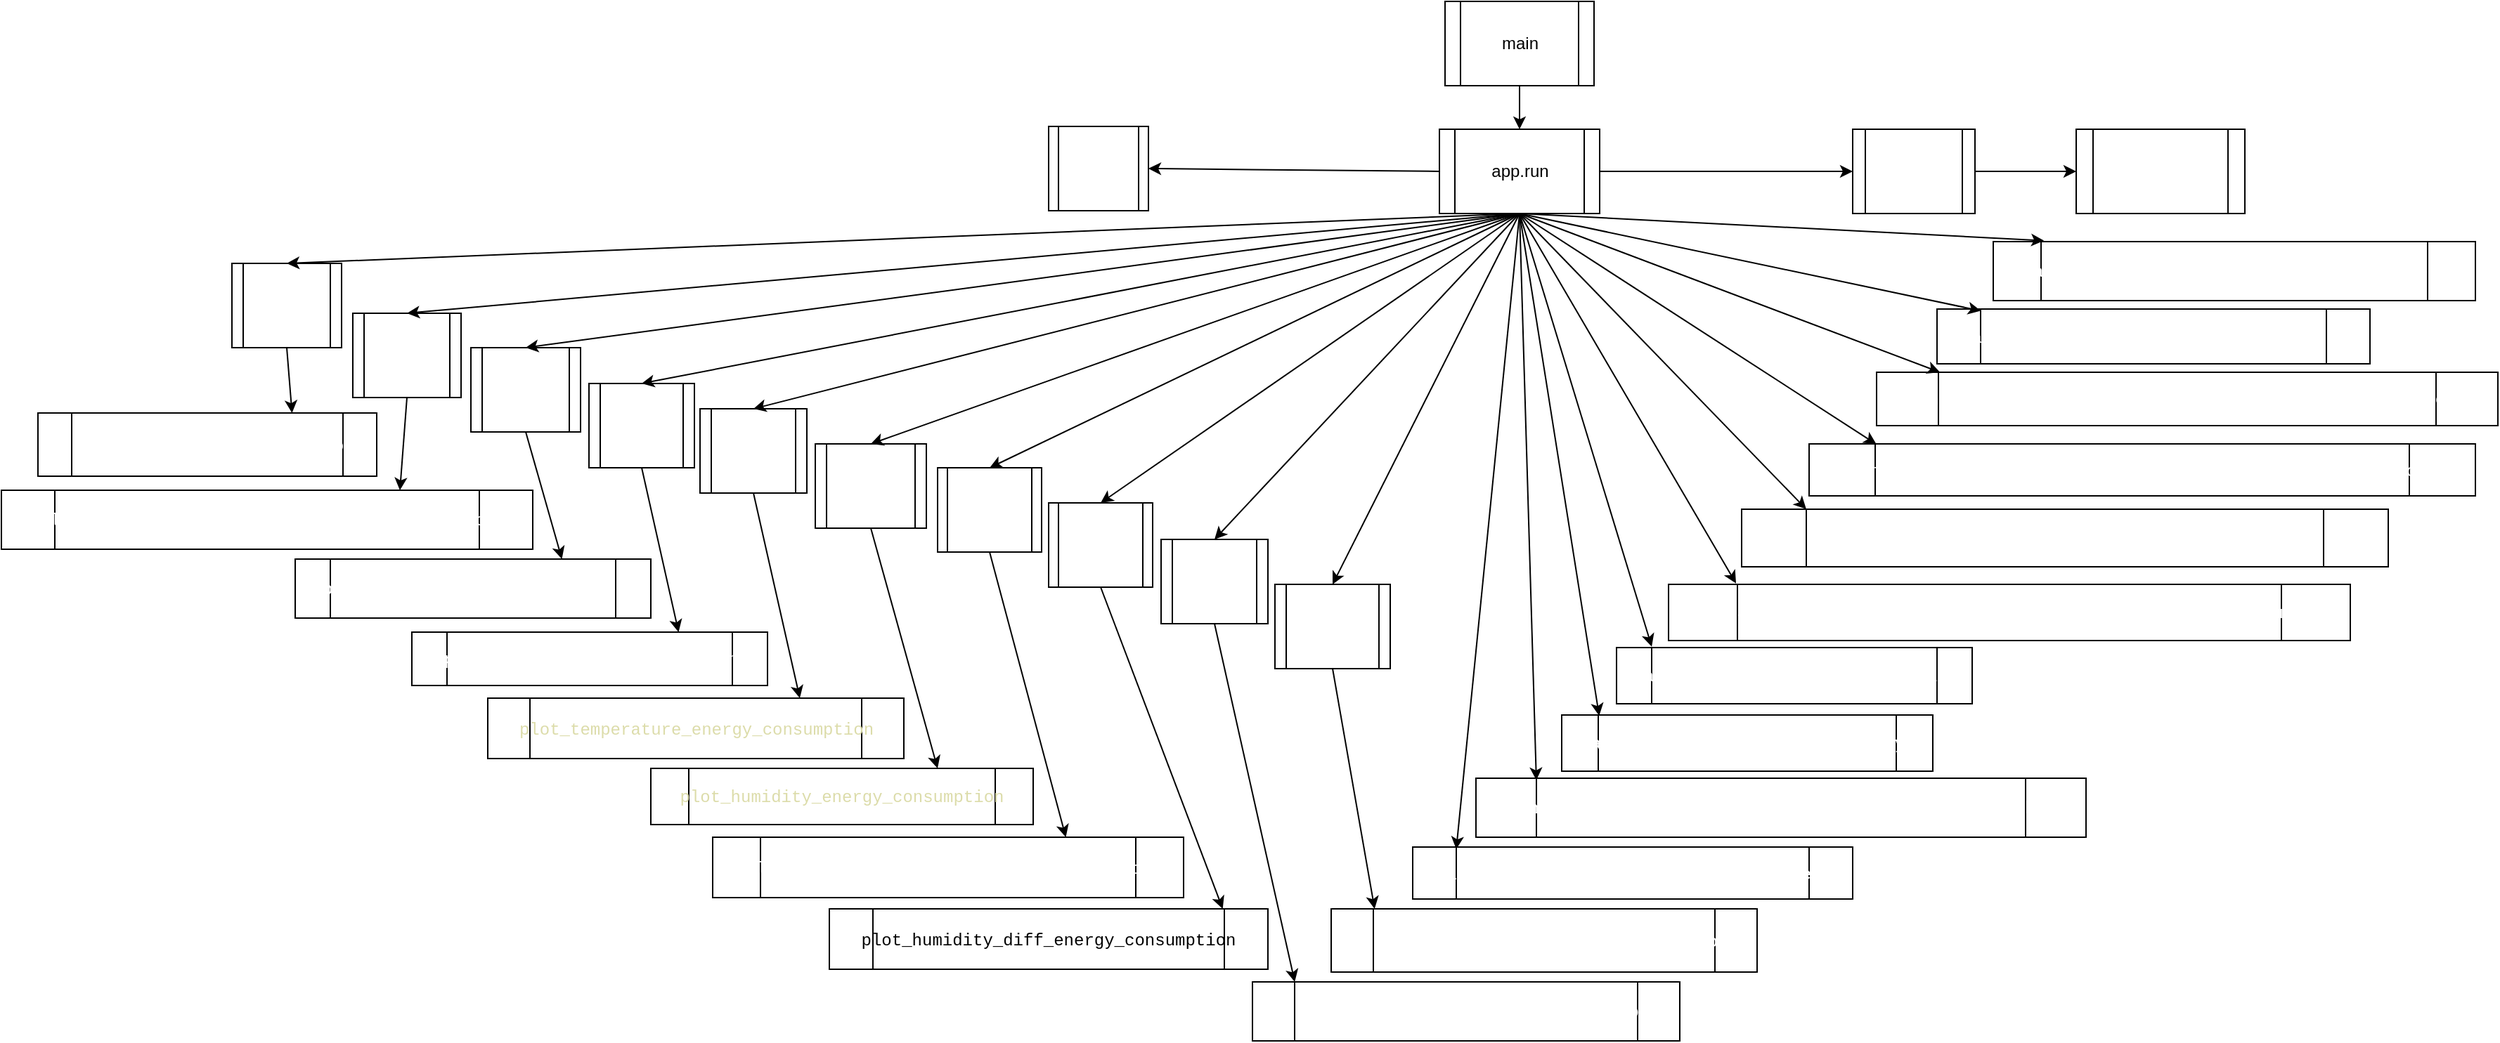 <mxfile version="27.1.6">
  <diagram name="Страница — 1" id="nmdKu3GwTko34Qv3q5eC">
    <mxGraphModel dx="1358" dy="725" grid="0" gridSize="10" guides="1" tooltips="1" connect="1" arrows="1" fold="1" page="1" pageScale="1" pageWidth="827" pageHeight="1169" math="0" shadow="0">
      <root>
        <mxCell id="0" />
        <mxCell id="1" parent="0" />
        <mxCell id="BgyoTB2KhY9Enmg1zpAA-1" value="main" style="shape=process;whiteSpace=wrap;html=1;backgroundOutline=1;" vertex="1" parent="1">
          <mxGeometry x="1144" y="72" width="106" height="60" as="geometry" />
        </mxCell>
        <mxCell id="BgyoTB2KhY9Enmg1zpAA-2" value="app.run" style="shape=process;whiteSpace=wrap;html=1;backgroundOutline=1;" vertex="1" parent="1">
          <mxGeometry x="1140" y="163" width="114" height="60" as="geometry" />
        </mxCell>
        <mxCell id="BgyoTB2KhY9Enmg1zpAA-3" value="" style="endArrow=classic;html=1;rounded=0;exitX=0.5;exitY=1;exitDx=0;exitDy=0;entryX=0.5;entryY=0;entryDx=0;entryDy=0;" edge="1" parent="1" source="BgyoTB2KhY9Enmg1zpAA-1" target="BgyoTB2KhY9Enmg1zpAA-2">
          <mxGeometry width="50" height="50" relative="1" as="geometry">
            <mxPoint x="466" y="320" as="sourcePoint" />
            <mxPoint x="516" y="270" as="targetPoint" />
          </mxGeometry>
        </mxCell>
        <mxCell id="BgyoTB2KhY9Enmg1zpAA-4" value="&lt;div style=&quot;font-family: Consolas, &amp;quot;Courier New&amp;quot;, monospace; line-height: 22px; white-space: pre;&quot;&gt;&lt;font style=&quot;color: light-dark(rgb(255, 255, 255), rgb(255, 255, 255));&quot;&gt;load_file&lt;/font&gt;&lt;/div&gt;" style="shape=process;whiteSpace=wrap;html=1;backgroundOutline=1;" vertex="1" parent="1">
          <mxGeometry x="1434" y="163" width="87" height="60" as="geometry" />
        </mxCell>
        <mxCell id="BgyoTB2KhY9Enmg1zpAA-6" value="&lt;div style=&quot;font-family: Consolas, &amp;quot;Courier New&amp;quot;, monospace; line-height: 22px; white-space: pre;&quot;&gt;&lt;font style=&quot;color: light-dark(rgb(255, 255, 255), rgb(255, 255, 255));&quot;&gt;graph_1&lt;/font&gt;&lt;/div&gt;" style="shape=process;whiteSpace=wrap;html=1;backgroundOutline=1;" vertex="1" parent="1">
          <mxGeometry x="281" y="258.5" width="78" height="60" as="geometry" />
        </mxCell>
        <mxCell id="BgyoTB2KhY9Enmg1zpAA-7" value="&lt;div style=&quot;font-family: Consolas, &amp;quot;Courier New&amp;quot;, monospace; line-height: 22px; white-space: pre;&quot;&gt;&lt;font style=&quot;color: light-dark(rgb(255, 255, 255), rgb(255, 255, 255));&quot;&gt;graph_2&lt;/font&gt;&lt;/div&gt;" style="shape=process;whiteSpace=wrap;html=1;backgroundOutline=1;" vertex="1" parent="1">
          <mxGeometry x="367" y="294" width="77" height="60" as="geometry" />
        </mxCell>
        <mxCell id="BgyoTB2KhY9Enmg1zpAA-8" value="&lt;div style=&quot;font-family: Consolas, &amp;quot;Courier New&amp;quot;, monospace; line-height: 22px; white-space: pre;&quot;&gt;&lt;font style=&quot;color: light-dark(rgb(255, 255, 255), rgb(255, 255, 255));&quot;&gt;graph_3&lt;/font&gt;&lt;/div&gt;" style="shape=process;whiteSpace=wrap;html=1;backgroundOutline=1;" vertex="1" parent="1">
          <mxGeometry x="451" y="318.5" width="78" height="60" as="geometry" />
        </mxCell>
        <mxCell id="BgyoTB2KhY9Enmg1zpAA-9" value="&lt;div style=&quot;font-family: Consolas, &amp;quot;Courier New&amp;quot;, monospace; line-height: 22px; white-space: pre;&quot;&gt;&lt;font style=&quot;color: light-dark(rgb(255, 255, 255), rgb(255, 255, 255));&quot;&gt;graph_4&lt;/font&gt;&lt;/div&gt;" style="shape=process;whiteSpace=wrap;html=1;backgroundOutline=1;" vertex="1" parent="1">
          <mxGeometry x="535" y="344" width="75" height="60" as="geometry" />
        </mxCell>
        <mxCell id="BgyoTB2KhY9Enmg1zpAA-10" value="&lt;div style=&quot;font-family: Consolas, &amp;quot;Courier New&amp;quot;, monospace; line-height: 22px; white-space: pre;&quot;&gt;&lt;font style=&quot;color: light-dark(rgb(255, 255, 255), rgb(255, 255, 255));&quot;&gt;graph_5&lt;/font&gt;&lt;/div&gt;" style="shape=process;whiteSpace=wrap;html=1;backgroundOutline=1;" vertex="1" parent="1">
          <mxGeometry x="614" y="362" width="76" height="60" as="geometry" />
        </mxCell>
        <mxCell id="BgyoTB2KhY9Enmg1zpAA-11" value="&lt;div style=&quot;font-family: Consolas, &amp;quot;Courier New&amp;quot;, monospace; line-height: 22px; white-space: pre;&quot;&gt;&lt;font style=&quot;color: light-dark(rgb(255, 255, 255), rgb(255, 255, 255));&quot;&gt;graph_6&lt;/font&gt;&lt;/div&gt;" style="shape=process;whiteSpace=wrap;html=1;backgroundOutline=1;" vertex="1" parent="1">
          <mxGeometry x="696" y="387" width="79" height="60" as="geometry" />
        </mxCell>
        <mxCell id="BgyoTB2KhY9Enmg1zpAA-12" value="&lt;div style=&quot;font-family: Consolas, &amp;quot;Courier New&amp;quot;, monospace; line-height: 22px; white-space: pre;&quot;&gt;&lt;font style=&quot;color: light-dark(rgb(255, 255, 255), rgb(255, 255, 255));&quot;&gt;graph_7&lt;/font&gt;&lt;/div&gt;" style="shape=process;whiteSpace=wrap;html=1;backgroundOutline=1;" vertex="1" parent="1">
          <mxGeometry x="783" y="404" width="74" height="60" as="geometry" />
        </mxCell>
        <mxCell id="BgyoTB2KhY9Enmg1zpAA-13" value="&lt;div style=&quot;font-family: Consolas, &amp;quot;Courier New&amp;quot;, monospace; line-height: 22px; white-space: pre;&quot;&gt;&lt;font style=&quot;color: light-dark(rgb(255, 255, 255), rgb(255, 255, 255));&quot;&gt;graph_8&lt;/font&gt;&lt;/div&gt;" style="shape=process;whiteSpace=wrap;html=1;backgroundOutline=1;" vertex="1" parent="1">
          <mxGeometry x="862" y="429" width="74" height="60" as="geometry" />
        </mxCell>
        <mxCell id="BgyoTB2KhY9Enmg1zpAA-14" value="&lt;div style=&quot;font-family: Consolas, &amp;quot;Courier New&amp;quot;, monospace; line-height: 22px; white-space: pre;&quot;&gt;&lt;font style=&quot;color: light-dark(rgb(255, 255, 255), rgb(255, 255, 255));&quot;&gt;graph_9&lt;/font&gt;&lt;/div&gt;" style="shape=process;whiteSpace=wrap;html=1;backgroundOutline=1;" vertex="1" parent="1">
          <mxGeometry x="942" y="455" width="76" height="60" as="geometry" />
        </mxCell>
        <mxCell id="BgyoTB2KhY9Enmg1zpAA-16" value="&lt;div style=&quot;font-family: Consolas, &amp;quot;Courier New&amp;quot;, monospace; line-height: 22px; white-space: pre;&quot;&gt;&lt;font style=&quot;color: light-dark(rgb(255, 255, 255), rgb(255, 255, 255));&quot;&gt;graph_10&lt;/font&gt;&lt;/div&gt;" style="shape=process;whiteSpace=wrap;html=1;backgroundOutline=1;" vertex="1" parent="1">
          <mxGeometry x="1023" y="487" width="82" height="60" as="geometry" />
        </mxCell>
        <mxCell id="BgyoTB2KhY9Enmg1zpAA-17" value="" style="endArrow=classic;html=1;rounded=0;exitX=0.5;exitY=1;exitDx=0;exitDy=0;entryX=0.5;entryY=0;entryDx=0;entryDy=0;" edge="1" parent="1" source="BgyoTB2KhY9Enmg1zpAA-2" target="BgyoTB2KhY9Enmg1zpAA-6">
          <mxGeometry width="50" height="50" relative="1" as="geometry">
            <mxPoint x="334" y="437" as="sourcePoint" />
            <mxPoint x="384" y="387" as="targetPoint" />
          </mxGeometry>
        </mxCell>
        <mxCell id="BgyoTB2KhY9Enmg1zpAA-18" value="" style="endArrow=classic;html=1;rounded=0;exitX=0.5;exitY=1;exitDx=0;exitDy=0;entryX=0.5;entryY=0;entryDx=0;entryDy=0;" edge="1" parent="1" source="BgyoTB2KhY9Enmg1zpAA-2" target="BgyoTB2KhY9Enmg1zpAA-7">
          <mxGeometry width="50" height="50" relative="1" as="geometry">
            <mxPoint x="410" y="431" as="sourcePoint" />
            <mxPoint x="460" y="381" as="targetPoint" />
          </mxGeometry>
        </mxCell>
        <mxCell id="BgyoTB2KhY9Enmg1zpAA-19" value="" style="endArrow=classic;html=1;rounded=0;exitX=0.5;exitY=1;exitDx=0;exitDy=0;entryX=0.5;entryY=0;entryDx=0;entryDy=0;" edge="1" parent="1" source="BgyoTB2KhY9Enmg1zpAA-2" target="BgyoTB2KhY9Enmg1zpAA-8">
          <mxGeometry width="50" height="50" relative="1" as="geometry">
            <mxPoint x="387" y="454" as="sourcePoint" />
            <mxPoint x="437" y="404" as="targetPoint" />
          </mxGeometry>
        </mxCell>
        <mxCell id="BgyoTB2KhY9Enmg1zpAA-21" value="" style="endArrow=classic;html=1;rounded=0;exitX=0.5;exitY=1;exitDx=0;exitDy=0;entryX=0.5;entryY=0;entryDx=0;entryDy=0;" edge="1" parent="1" source="BgyoTB2KhY9Enmg1zpAA-2" target="BgyoTB2KhY9Enmg1zpAA-9">
          <mxGeometry width="50" height="50" relative="1" as="geometry">
            <mxPoint x="466" y="442" as="sourcePoint" />
            <mxPoint x="516" y="392" as="targetPoint" />
          </mxGeometry>
        </mxCell>
        <mxCell id="BgyoTB2KhY9Enmg1zpAA-22" value="" style="endArrow=classic;html=1;rounded=0;exitX=0.5;exitY=1;exitDx=0;exitDy=0;entryX=0.5;entryY=0;entryDx=0;entryDy=0;" edge="1" parent="1" source="BgyoTB2KhY9Enmg1zpAA-2" target="BgyoTB2KhY9Enmg1zpAA-10">
          <mxGeometry width="50" height="50" relative="1" as="geometry">
            <mxPoint x="570" y="446" as="sourcePoint" />
            <mxPoint x="620" y="396" as="targetPoint" />
          </mxGeometry>
        </mxCell>
        <mxCell id="BgyoTB2KhY9Enmg1zpAA-23" value="" style="endArrow=classic;html=1;rounded=0;exitX=0.5;exitY=1;exitDx=0;exitDy=0;entryX=0.5;entryY=0;entryDx=0;entryDy=0;" edge="1" parent="1" source="BgyoTB2KhY9Enmg1zpAA-2" target="BgyoTB2KhY9Enmg1zpAA-11">
          <mxGeometry width="50" height="50" relative="1" as="geometry">
            <mxPoint x="613" y="466" as="sourcePoint" />
            <mxPoint x="663" y="416" as="targetPoint" />
          </mxGeometry>
        </mxCell>
        <mxCell id="BgyoTB2KhY9Enmg1zpAA-24" value="" style="endArrow=classic;html=1;rounded=0;exitX=0.5;exitY=1;exitDx=0;exitDy=0;entryX=0.5;entryY=0;entryDx=0;entryDy=0;" edge="1" parent="1" source="BgyoTB2KhY9Enmg1zpAA-2" target="BgyoTB2KhY9Enmg1zpAA-12">
          <mxGeometry width="50" height="50" relative="1" as="geometry">
            <mxPoint x="543" y="465" as="sourcePoint" />
            <mxPoint x="593" y="415" as="targetPoint" />
          </mxGeometry>
        </mxCell>
        <mxCell id="BgyoTB2KhY9Enmg1zpAA-25" value="" style="endArrow=classic;html=1;rounded=0;exitX=0.5;exitY=1;exitDx=0;exitDy=0;entryX=0.5;entryY=0;entryDx=0;entryDy=0;" edge="1" parent="1" source="BgyoTB2KhY9Enmg1zpAA-2" target="BgyoTB2KhY9Enmg1zpAA-13">
          <mxGeometry width="50" height="50" relative="1" as="geometry">
            <mxPoint x="690" y="459" as="sourcePoint" />
            <mxPoint x="740" y="409" as="targetPoint" />
          </mxGeometry>
        </mxCell>
        <mxCell id="BgyoTB2KhY9Enmg1zpAA-26" value="" style="endArrow=classic;html=1;rounded=0;exitX=0.5;exitY=1;exitDx=0;exitDy=0;entryX=0.5;entryY=0;entryDx=0;entryDy=0;" edge="1" parent="1" source="BgyoTB2KhY9Enmg1zpAA-2" target="BgyoTB2KhY9Enmg1zpAA-14">
          <mxGeometry width="50" height="50" relative="1" as="geometry">
            <mxPoint x="699" y="494" as="sourcePoint" />
            <mxPoint x="749" y="444" as="targetPoint" />
          </mxGeometry>
        </mxCell>
        <mxCell id="BgyoTB2KhY9Enmg1zpAA-27" value="" style="endArrow=classic;html=1;rounded=0;exitX=0.5;exitY=1;exitDx=0;exitDy=0;entryX=0.5;entryY=0;entryDx=0;entryDy=0;" edge="1" parent="1" source="BgyoTB2KhY9Enmg1zpAA-2" target="BgyoTB2KhY9Enmg1zpAA-16">
          <mxGeometry width="50" height="50" relative="1" as="geometry">
            <mxPoint x="814" y="484" as="sourcePoint" />
            <mxPoint x="864" y="434" as="targetPoint" />
          </mxGeometry>
        </mxCell>
        <mxCell id="BgyoTB2KhY9Enmg1zpAA-28" value="&lt;div style=&quot;font-family: Consolas, &amp;quot;Courier New&amp;quot;, monospace; line-height: 22px; white-space: pre;&quot;&gt;&lt;font style=&quot;color: light-dark(rgb(255, 255, 255), rgb(255, 255, 255));&quot;&gt;index&lt;/font&gt;&lt;/div&gt;" style="shape=process;whiteSpace=wrap;html=1;backgroundOutline=1;" vertex="1" parent="1">
          <mxGeometry x="862" y="161" width="71" height="60" as="geometry" />
        </mxCell>
        <mxCell id="BgyoTB2KhY9Enmg1zpAA-29" value="" style="endArrow=classic;html=1;rounded=0;exitX=0;exitY=0.5;exitDx=0;exitDy=0;entryX=1;entryY=0.5;entryDx=0;entryDy=0;" edge="1" parent="1" source="BgyoTB2KhY9Enmg1zpAA-2" target="BgyoTB2KhY9Enmg1zpAA-28">
          <mxGeometry width="50" height="50" relative="1" as="geometry">
            <mxPoint x="45" y="528" as="sourcePoint" />
            <mxPoint x="95" y="478" as="targetPoint" />
          </mxGeometry>
        </mxCell>
        <mxCell id="BgyoTB2KhY9Enmg1zpAA-30" value="&lt;div style=&quot;font-family: Consolas, &amp;quot;Courier New&amp;quot;, monospace; line-height: 22px; white-space: pre;&quot;&gt;&lt;span&gt;&lt;font style=&quot;color: light-dark(rgb(255, 255, 255), rgb(255, 255, 255));&quot;&gt;analysisEnergyСonsumptionOfAllDevices&lt;/font&gt;&lt;/span&gt;&lt;/div&gt;" style="shape=process;whiteSpace=wrap;html=1;backgroundOutline=1;" vertex="1" parent="1">
          <mxGeometry x="1121" y="674" width="313" height="37" as="geometry" />
        </mxCell>
        <mxCell id="BgyoTB2KhY9Enmg1zpAA-31" value="&lt;div style=&quot;font-family: Consolas, &amp;quot;Courier New&amp;quot;, monospace; line-height: 22px; white-space: pre;&quot;&gt;&lt;span&gt;&lt;font style=&quot;color: light-dark(rgb(255, 255, 255), rgb(255, 255, 255));&quot;&gt;analysisEnergyConsumptionHouseholdAppliancesAndLight&lt;/font&gt;&lt;/span&gt;&lt;/div&gt;" style="shape=process;whiteSpace=wrap;html=1;backgroundOutline=1;" vertex="1" parent="1">
          <mxGeometry x="1166" y="625" width="434" height="42" as="geometry" />
        </mxCell>
        <mxCell id="BgyoTB2KhY9Enmg1zpAA-32" value="&lt;div style=&quot;font-family: Consolas, &amp;quot;Courier New&amp;quot;, monospace; line-height: 22px; white-space: pre;&quot;&gt;&lt;span&gt;&lt;font style=&quot;color: light-dark(rgb(255, 255, 255), rgb(255, 255, 255));&quot;&gt;analysisEnergyConsumptionHourly&lt;/font&gt;&lt;/span&gt;&lt;/div&gt;" style="shape=process;whiteSpace=wrap;html=1;backgroundOutline=1;" vertex="1" parent="1">
          <mxGeometry x="1227" y="580" width="264" height="40" as="geometry" />
        </mxCell>
        <mxCell id="BgyoTB2KhY9Enmg1zpAA-33" value="&lt;div style=&quot;font-family: Consolas, &amp;quot;Courier New&amp;quot;, monospace; line-height: 22px; white-space: pre;&quot;&gt;&lt;span&gt;&lt;font style=&quot;color: light-dark(rgb(255, 255, 255), rgb(255, 255, 255));&quot;&gt;analysisEnergyConsumptionDaily&lt;/font&gt;&lt;/span&gt;&lt;/div&gt;" style="shape=process;whiteSpace=wrap;html=1;backgroundOutline=1;" vertex="1" parent="1">
          <mxGeometry x="1266" y="532" width="253" height="40" as="geometry" />
        </mxCell>
        <mxCell id="BgyoTB2KhY9Enmg1zpAA-34" value="&lt;div style=&quot;font-family: Consolas, &amp;quot;Courier New&amp;quot;, monospace; line-height: 22px; white-space: pre;&quot;&gt;&lt;span&gt;&lt;font style=&quot;color: light-dark(rgb(255, 255, 255), rgb(255, 255, 255));&quot;&gt;analysisDependenceEnergyConsumptionAverageTemperatureHouse&lt;/font&gt;&lt;/span&gt;&lt;/div&gt;" style="shape=process;whiteSpace=wrap;html=1;backgroundOutline=1;" vertex="1" parent="1">
          <mxGeometry x="1303" y="487" width="485" height="40" as="geometry" />
        </mxCell>
        <mxCell id="BgyoTB2KhY9Enmg1zpAA-35" value="&lt;div style=&quot;font-family: Consolas, &amp;quot;Courier New&amp;quot;, monospace; line-height: 22px; white-space: pre;&quot;&gt;&lt;span&gt;&lt;font style=&quot;color: light-dark(rgb(255, 255, 255), rgb(255, 255, 255));&quot;&gt;analysisDependenceEnergyConsumptionAverageHumidityHouse&lt;/font&gt;&lt;/span&gt;&lt;/div&gt;" style="shape=process;whiteSpace=wrap;html=1;backgroundOutline=1;" vertex="1" parent="1">
          <mxGeometry x="1355" y="433.5" width="460" height="41" as="geometry" />
        </mxCell>
        <mxCell id="BgyoTB2KhY9Enmg1zpAA-36" value="&lt;div style=&quot;font-family: Consolas, &amp;quot;Courier New&amp;quot;, monospace; line-height: 22px; white-space: pre;&quot;&gt;&lt;span&gt;&lt;font style=&quot;color: light-dark(rgb(255, 255, 255), rgb(255, 255, 255));&quot;&gt;analysisDependenceEnergyConsumptionTemperatureDifference&lt;/font&gt;&lt;/span&gt;&lt;/div&gt;" style="shape=process;whiteSpace=wrap;html=1;backgroundOutline=1;" vertex="1" parent="1">
          <mxGeometry x="1403" y="387" width="474" height="37" as="geometry" />
        </mxCell>
        <mxCell id="BgyoTB2KhY9Enmg1zpAA-37" value="&lt;div style=&quot;font-family: Consolas, &amp;quot;Courier New&amp;quot;, monospace; line-height: 22px; white-space: pre;&quot;&gt;&lt;span&gt;&lt;font style=&quot;color: light-dark(rgb(255, 255, 255), rgb(255, 255, 255));&quot;&gt;analysisDependenceEnergyConsumptionHumidityDifference&lt;/font&gt;&lt;/span&gt;&lt;/div&gt;" style="shape=process;whiteSpace=wrap;html=1;backgroundOutline=1;" vertex="1" parent="1">
          <mxGeometry x="1451" y="336" width="442" height="38" as="geometry" />
        </mxCell>
        <mxCell id="BgyoTB2KhY9Enmg1zpAA-38" value="&lt;div style=&quot;font-family: Consolas, &amp;quot;Courier New&amp;quot;, monospace; line-height: 22px; white-space: pre;&quot;&gt;&lt;span&gt;&lt;font style=&quot;color: light-dark(rgb(255, 255, 255), rgb(255, 255, 255));&quot;&gt;analysisAverageEnergyConsumptionHour&lt;/font&gt;&lt;/span&gt;&lt;/div&gt;" style="shape=process;whiteSpace=wrap;html=1;backgroundOutline=1;" vertex="1" parent="1">
          <mxGeometry x="1494" y="291" width="308" height="39" as="geometry" />
        </mxCell>
        <mxCell id="BgyoTB2KhY9Enmg1zpAA-39" value="&lt;div style=&quot;font-family: Consolas, &amp;quot;Courier New&amp;quot;, monospace; line-height: 22px; white-space: pre;&quot;&gt;&lt;span&gt;&lt;font style=&quot;color: light-dark(rgb(255, 255, 255), rgb(255, 255, 255));&quot;&gt;analysisAverageEnergyConsumptionDaysWeek&lt;/font&gt;&lt;/span&gt;&lt;/div&gt;" style="shape=process;whiteSpace=wrap;html=1;backgroundOutline=1;" vertex="1" parent="1">
          <mxGeometry x="1534" y="243" width="343" height="42" as="geometry" />
        </mxCell>
        <mxCell id="BgyoTB2KhY9Enmg1zpAA-40" value="" style="endArrow=classic;html=1;rounded=0;exitX=0.5;exitY=1;exitDx=0;exitDy=0;entryX=0.099;entryY=0.041;entryDx=0;entryDy=0;entryPerimeter=0;" edge="1" parent="1" source="BgyoTB2KhY9Enmg1zpAA-2" target="BgyoTB2KhY9Enmg1zpAA-30">
          <mxGeometry width="50" height="50" relative="1" as="geometry">
            <mxPoint x="1075" y="473" as="sourcePoint" />
            <mxPoint x="1125" y="423" as="targetPoint" />
          </mxGeometry>
        </mxCell>
        <mxCell id="BgyoTB2KhY9Enmg1zpAA-41" value="" style="endArrow=classic;html=1;rounded=0;exitX=0.5;exitY=1;exitDx=0;exitDy=0;entryX=0.099;entryY=0.033;entryDx=0;entryDy=0;entryPerimeter=0;" edge="1" parent="1" source="BgyoTB2KhY9Enmg1zpAA-2" target="BgyoTB2KhY9Enmg1zpAA-31">
          <mxGeometry width="50" height="50" relative="1" as="geometry">
            <mxPoint x="1194" y="520" as="sourcePoint" />
            <mxPoint x="1131" y="630" as="targetPoint" />
          </mxGeometry>
        </mxCell>
        <mxCell id="BgyoTB2KhY9Enmg1zpAA-42" value="" style="endArrow=classic;html=1;rounded=0;exitX=0.5;exitY=1;exitDx=0;exitDy=0;entryX=0.101;entryY=0.014;entryDx=0;entryDy=0;entryPerimeter=0;" edge="1" parent="1" source="BgyoTB2KhY9Enmg1zpAA-2" target="BgyoTB2KhY9Enmg1zpAA-32">
          <mxGeometry width="50" height="50" relative="1" as="geometry">
            <mxPoint x="1126" y="560" as="sourcePoint" />
            <mxPoint x="1176" y="510" as="targetPoint" />
          </mxGeometry>
        </mxCell>
        <mxCell id="BgyoTB2KhY9Enmg1zpAA-43" value="" style="endArrow=classic;html=1;rounded=0;exitX=0.5;exitY=1;exitDx=0;exitDy=0;entryX=0.099;entryY=-0.017;entryDx=0;entryDy=0;entryPerimeter=0;" edge="1" parent="1" source="BgyoTB2KhY9Enmg1zpAA-2" target="BgyoTB2KhY9Enmg1zpAA-33">
          <mxGeometry width="50" height="50" relative="1" as="geometry">
            <mxPoint x="1216" y="491" as="sourcePoint" />
            <mxPoint x="1258" y="434" as="targetPoint" />
          </mxGeometry>
        </mxCell>
        <mxCell id="BgyoTB2KhY9Enmg1zpAA-44" value="" style="endArrow=classic;html=1;rounded=0;exitX=0.5;exitY=1;exitDx=0;exitDy=0;entryX=0.099;entryY=-0.017;entryDx=0;entryDy=0;entryPerimeter=0;" edge="1" parent="1" source="BgyoTB2KhY9Enmg1zpAA-2" target="BgyoTB2KhY9Enmg1zpAA-34">
          <mxGeometry width="50" height="50" relative="1" as="geometry">
            <mxPoint x="1246" y="516" as="sourcePoint" />
            <mxPoint x="1296" y="466" as="targetPoint" />
          </mxGeometry>
        </mxCell>
        <mxCell id="BgyoTB2KhY9Enmg1zpAA-45" value="" style="endArrow=classic;html=1;rounded=0;exitX=0.5;exitY=1;exitDx=0;exitDy=0;entryX=0.1;entryY=0;entryDx=0;entryDy=0;entryPerimeter=0;" edge="1" parent="1" source="BgyoTB2KhY9Enmg1zpAA-2" target="BgyoTB2KhY9Enmg1zpAA-35">
          <mxGeometry width="50" height="50" relative="1" as="geometry">
            <mxPoint x="1310" y="453" as="sourcePoint" />
            <mxPoint x="1360" y="403" as="targetPoint" />
          </mxGeometry>
        </mxCell>
        <mxCell id="BgyoTB2KhY9Enmg1zpAA-46" value="" style="endArrow=classic;html=1;rounded=0;exitX=0.5;exitY=1;exitDx=0;exitDy=0;entryX=0.101;entryY=0.008;entryDx=0;entryDy=0;entryPerimeter=0;" edge="1" parent="1" source="BgyoTB2KhY9Enmg1zpAA-2" target="BgyoTB2KhY9Enmg1zpAA-36">
          <mxGeometry width="50" height="50" relative="1" as="geometry">
            <mxPoint x="1343" y="426" as="sourcePoint" />
            <mxPoint x="1393" y="376" as="targetPoint" />
          </mxGeometry>
        </mxCell>
        <mxCell id="BgyoTB2KhY9Enmg1zpAA-47" value="" style="endArrow=classic;html=1;rounded=0;exitX=0.5;exitY=1;exitDx=0;exitDy=0;entryX=0.102;entryY=0;entryDx=0;entryDy=0;entryPerimeter=0;" edge="1" parent="1" source="BgyoTB2KhY9Enmg1zpAA-2" target="BgyoTB2KhY9Enmg1zpAA-37">
          <mxGeometry width="50" height="50" relative="1" as="geometry">
            <mxPoint x="1427" y="400" as="sourcePoint" />
            <mxPoint x="1477" y="350" as="targetPoint" />
          </mxGeometry>
        </mxCell>
        <mxCell id="BgyoTB2KhY9Enmg1zpAA-48" value="" style="endArrow=classic;html=1;rounded=0;exitX=0.5;exitY=1;exitDx=0;exitDy=0;entryX=0.101;entryY=0.033;entryDx=0;entryDy=0;entryPerimeter=0;" edge="1" parent="1" source="BgyoTB2KhY9Enmg1zpAA-2" target="BgyoTB2KhY9Enmg1zpAA-38">
          <mxGeometry width="50" height="50" relative="1" as="geometry">
            <mxPoint x="1418" y="354" as="sourcePoint" />
            <mxPoint x="1468" y="304" as="targetPoint" />
          </mxGeometry>
        </mxCell>
        <mxCell id="BgyoTB2KhY9Enmg1zpAA-49" value="" style="endArrow=classic;html=1;rounded=0;exitX=0.5;exitY=1;exitDx=0;exitDy=0;entryX=0.105;entryY=-0.017;entryDx=0;entryDy=0;entryPerimeter=0;" edge="1" parent="1" source="BgyoTB2KhY9Enmg1zpAA-2" target="BgyoTB2KhY9Enmg1zpAA-39">
          <mxGeometry width="50" height="50" relative="1" as="geometry">
            <mxPoint x="1461" y="321" as="sourcePoint" />
            <mxPoint x="1511" y="271" as="targetPoint" />
          </mxGeometry>
        </mxCell>
        <mxCell id="BgyoTB2KhY9Enmg1zpAA-50" value="&lt;div style=&quot;font-family: Consolas, &amp;quot;Courier New&amp;quot;, monospace; line-height: 22px; white-space: pre;&quot;&gt;&lt;span&gt;&lt;font style=&quot;color: light-dark(rgb(255, 255, 255), rgb(255, 255, 255));&quot;&gt;plot_total_energy_consumption&lt;/font&gt;&lt;/span&gt;&lt;/div&gt;" style="shape=process;whiteSpace=wrap;html=1;backgroundOutline=1;" vertex="1" parent="1">
          <mxGeometry x="143" y="365" width="241" height="45" as="geometry" />
        </mxCell>
        <mxCell id="BgyoTB2KhY9Enmg1zpAA-51" value="&lt;div style=&quot;font-family: Consolas, &amp;quot;Courier New&amp;quot;, monospace; line-height: 22px; white-space: pre;&quot;&gt;&lt;span&gt;&lt;font style=&quot;color: light-dark(rgb(255, 255, 255), rgb(255, 255, 255));&quot;&gt;plot_appliances_and_lights_energy_consumption&lt;/font&gt;&lt;/span&gt;&lt;/div&gt;" style="shape=process;whiteSpace=wrap;html=1;backgroundOutline=1;" vertex="1" parent="1">
          <mxGeometry x="117" y="420" width="378" height="42" as="geometry" />
        </mxCell>
        <mxCell id="BgyoTB2KhY9Enmg1zpAA-52" value="&lt;div style=&quot;font-family: Consolas, &amp;quot;Courier New&amp;quot;, monospace; line-height: 22px; white-space: pre;&quot;&gt;&lt;span&gt;&lt;font style=&quot;color: light-dark(rgb(255, 255, 255), rgb(255, 255, 255));&quot;&gt;plot_hourly_energy_consumption&lt;/font&gt;&lt;/span&gt;&lt;/div&gt;" style="shape=process;whiteSpace=wrap;html=1;backgroundOutline=1;" vertex="1" parent="1">
          <mxGeometry x="326" y="469" width="253" height="42" as="geometry" />
        </mxCell>
        <mxCell id="BgyoTB2KhY9Enmg1zpAA-53" value="&lt;div style=&quot;font-family: Consolas, &amp;quot;Courier New&amp;quot;, monospace; line-height: 22px; white-space: pre;&quot;&gt;&lt;span&gt;&lt;font style=&quot;color: light-dark(rgb(255, 255, 255), rgb(255, 255, 255));&quot;&gt;plot_daily_energy_consumption&lt;/font&gt;&lt;/span&gt;&lt;/div&gt;" style="shape=process;whiteSpace=wrap;html=1;backgroundOutline=1;" vertex="1" parent="1">
          <mxGeometry x="409" y="521" width="253" height="38" as="geometry" />
        </mxCell>
        <mxCell id="BgyoTB2KhY9Enmg1zpAA-54" value="" style="endArrow=classic;html=1;rounded=0;exitX=0.5;exitY=1;exitDx=0;exitDy=0;entryX=0.75;entryY=0;entryDx=0;entryDy=0;" edge="1" parent="1" source="BgyoTB2KhY9Enmg1zpAA-6" target="BgyoTB2KhY9Enmg1zpAA-50">
          <mxGeometry width="50" height="50" relative="1" as="geometry">
            <mxPoint x="241" y="599" as="sourcePoint" />
            <mxPoint x="291" y="549" as="targetPoint" />
          </mxGeometry>
        </mxCell>
        <mxCell id="BgyoTB2KhY9Enmg1zpAA-55" value="" style="endArrow=classic;html=1;rounded=0;exitX=0.5;exitY=1;exitDx=0;exitDy=0;entryX=0.75;entryY=0;entryDx=0;entryDy=0;" edge="1" parent="1" source="BgyoTB2KhY9Enmg1zpAA-7" target="BgyoTB2KhY9Enmg1zpAA-51">
          <mxGeometry width="50" height="50" relative="1" as="geometry">
            <mxPoint x="152" y="506" as="sourcePoint" />
            <mxPoint x="202" y="456" as="targetPoint" />
          </mxGeometry>
        </mxCell>
        <mxCell id="BgyoTB2KhY9Enmg1zpAA-56" value="" style="endArrow=classic;html=1;rounded=0;exitX=0.5;exitY=1;exitDx=0;exitDy=0;entryX=0.75;entryY=0;entryDx=0;entryDy=0;" edge="1" parent="1" source="BgyoTB2KhY9Enmg1zpAA-8" target="BgyoTB2KhY9Enmg1zpAA-52">
          <mxGeometry width="50" height="50" relative="1" as="geometry">
            <mxPoint x="154" y="568" as="sourcePoint" />
            <mxPoint x="204" y="518" as="targetPoint" />
          </mxGeometry>
        </mxCell>
        <mxCell id="BgyoTB2KhY9Enmg1zpAA-57" value="" style="endArrow=classic;html=1;rounded=0;exitX=0.5;exitY=1;exitDx=0;exitDy=0;entryX=0.75;entryY=0;entryDx=0;entryDy=0;" edge="1" parent="1" source="BgyoTB2KhY9Enmg1zpAA-9" target="BgyoTB2KhY9Enmg1zpAA-53">
          <mxGeometry width="50" height="50" relative="1" as="geometry">
            <mxPoint x="151" y="558" as="sourcePoint" />
            <mxPoint x="201" y="508" as="targetPoint" />
          </mxGeometry>
        </mxCell>
        <mxCell id="BgyoTB2KhY9Enmg1zpAA-58" value="&lt;div style=&quot;font-family: Consolas, &amp;quot;Courier New&amp;quot;, monospace; line-height: 22px; white-space: pre;&quot;&gt;&lt;span&gt;&lt;font style=&quot;color: light-dark(rgb(220, 220, 170), rgb(255, 255, 255));&quot;&gt;plot_temperature_energy_consumption&lt;/font&gt;&lt;/span&gt;&lt;/div&gt;" style="shape=process;whiteSpace=wrap;html=1;backgroundOutline=1;" vertex="1" parent="1">
          <mxGeometry x="463" y="568" width="296" height="43" as="geometry" />
        </mxCell>
        <mxCell id="BgyoTB2KhY9Enmg1zpAA-59" value="" style="endArrow=classic;html=1;rounded=0;exitX=0.5;exitY=1;exitDx=0;exitDy=0;entryX=0.75;entryY=0;entryDx=0;entryDy=0;" edge="1" parent="1" source="BgyoTB2KhY9Enmg1zpAA-10" target="BgyoTB2KhY9Enmg1zpAA-58">
          <mxGeometry width="50" height="50" relative="1" as="geometry">
            <mxPoint x="235" y="609" as="sourcePoint" />
            <mxPoint x="285" y="559" as="targetPoint" />
          </mxGeometry>
        </mxCell>
        <mxCell id="BgyoTB2KhY9Enmg1zpAA-60" value="&lt;div style=&quot;font-family: Consolas, &amp;quot;Courier New&amp;quot;, monospace; line-height: 22px; white-space: pre;&quot;&gt;&lt;span&gt;&lt;font style=&quot;color: light-dark(rgb(220, 220, 170), rgb(255, 255, 255));&quot;&gt;plot_humidity_energy_consumption&lt;/font&gt;&lt;/span&gt;&lt;/div&gt;" style="shape=process;whiteSpace=wrap;html=1;backgroundOutline=1;" vertex="1" parent="1">
          <mxGeometry x="579" y="618" width="272" height="40" as="geometry" />
        </mxCell>
        <mxCell id="BgyoTB2KhY9Enmg1zpAA-61" value="&lt;div style=&quot;font-family: Consolas, &amp;quot;Courier New&amp;quot;, monospace; line-height: 22px; white-space: pre;&quot;&gt;&lt;span&gt;&lt;font style=&quot;color: light-dark(rgb(255, 255, 255), rgb(255, 255, 255));&quot;&gt;plot_temperature_diff_energy_consumption&lt;/font&gt;&lt;/span&gt;&lt;/div&gt;" style="shape=process;whiteSpace=wrap;html=1;backgroundOutline=1;" vertex="1" parent="1">
          <mxGeometry x="623" y="667" width="335" height="43" as="geometry" />
        </mxCell>
        <mxCell id="BgyoTB2KhY9Enmg1zpAA-62" value="" style="endArrow=classic;html=1;rounded=0;exitX=0.5;exitY=1;exitDx=0;exitDy=0;entryX=0.75;entryY=0;entryDx=0;entryDy=0;" edge="1" parent="1" source="BgyoTB2KhY9Enmg1zpAA-11" target="BgyoTB2KhY9Enmg1zpAA-60">
          <mxGeometry width="50" height="50" relative="1" as="geometry">
            <mxPoint x="357" y="626" as="sourcePoint" />
            <mxPoint x="407" y="576" as="targetPoint" />
          </mxGeometry>
        </mxCell>
        <mxCell id="BgyoTB2KhY9Enmg1zpAA-63" value="" style="endArrow=classic;html=1;rounded=0;exitX=0.5;exitY=1;exitDx=0;exitDy=0;entryX=0.75;entryY=0;entryDx=0;entryDy=0;" edge="1" parent="1" source="BgyoTB2KhY9Enmg1zpAA-12" target="BgyoTB2KhY9Enmg1zpAA-61">
          <mxGeometry width="50" height="50" relative="1" as="geometry">
            <mxPoint x="452" y="689" as="sourcePoint" />
            <mxPoint x="502" y="639" as="targetPoint" />
          </mxGeometry>
        </mxCell>
        <mxCell id="BgyoTB2KhY9Enmg1zpAA-64" value="&lt;div style=&quot;font-family: Consolas, &amp;quot;Courier New&amp;quot;, monospace; line-height: 22px; white-space: pre;&quot;&gt;&lt;span&gt;&lt;font style=&quot;color: light-dark(rgb(0, 0, 0), rgb(255, 255, 255));&quot;&gt;plot_humidity_diff_energy_consumption&lt;/font&gt;&lt;/span&gt;&lt;/div&gt;" style="shape=process;whiteSpace=wrap;html=1;backgroundOutline=1;" vertex="1" parent="1">
          <mxGeometry x="706" y="718" width="312" height="43" as="geometry" />
        </mxCell>
        <mxCell id="BgyoTB2KhY9Enmg1zpAA-65" value="" style="endArrow=classic;html=1;rounded=0;exitX=0.5;exitY=1;exitDx=0;exitDy=0;entryX=0.897;entryY=0;entryDx=0;entryDy=0;entryPerimeter=0;" edge="1" parent="1" source="BgyoTB2KhY9Enmg1zpAA-13" target="BgyoTB2KhY9Enmg1zpAA-64">
          <mxGeometry width="50" height="50" relative="1" as="geometry">
            <mxPoint x="426" y="673" as="sourcePoint" />
            <mxPoint x="476" y="623" as="targetPoint" />
          </mxGeometry>
        </mxCell>
        <mxCell id="BgyoTB2KhY9Enmg1zpAA-66" value="&lt;div style=&quot;font-family: Consolas, &amp;quot;Courier New&amp;quot;, monospace; line-height: 22px; white-space: pre;&quot;&gt;&lt;span&gt;&lt;font style=&quot;color: light-dark(rgb(255, 255, 255), rgb(255, 255, 255));&quot;&gt;histogram_average_hourly_consumption&lt;/font&gt;&lt;/span&gt;&lt;/div&gt;" style="shape=process;whiteSpace=wrap;html=1;backgroundOutline=1;" vertex="1" parent="1">
          <mxGeometry x="1007" y="770" width="304" height="42" as="geometry" />
        </mxCell>
        <mxCell id="BgyoTB2KhY9Enmg1zpAA-67" value="" style="endArrow=classic;html=1;rounded=0;exitX=0.5;exitY=1;exitDx=0;exitDy=0;entryX=0.099;entryY=0;entryDx=0;entryDy=0;entryPerimeter=0;" edge="1" parent="1" source="BgyoTB2KhY9Enmg1zpAA-14" target="BgyoTB2KhY9Enmg1zpAA-66">
          <mxGeometry width="50" height="50" relative="1" as="geometry">
            <mxPoint x="510" y="712" as="sourcePoint" />
            <mxPoint x="560" y="662" as="targetPoint" />
          </mxGeometry>
        </mxCell>
        <mxCell id="BgyoTB2KhY9Enmg1zpAA-68" value="&lt;div style=&quot;font-family: Consolas, &amp;quot;Courier New&amp;quot;, monospace; line-height: 22px; white-space: pre;&quot;&gt;&lt;span&gt;&lt;font style=&quot;color: light-dark(rgb(255, 255, 255), rgb(255, 255, 255));&quot;&gt;histogram_average_weekly_consumption&lt;/font&gt;&lt;/span&gt;&lt;/div&gt;" style="shape=process;whiteSpace=wrap;html=1;backgroundOutline=1;" vertex="1" parent="1">
          <mxGeometry x="1063" y="718" width="303" height="45" as="geometry" />
        </mxCell>
        <mxCell id="BgyoTB2KhY9Enmg1zpAA-69" value="" style="endArrow=classic;html=1;rounded=0;exitX=0.5;exitY=1;exitDx=0;exitDy=0;entryX=0.102;entryY=0;entryDx=0;entryDy=0;entryPerimeter=0;" edge="1" parent="1" source="BgyoTB2KhY9Enmg1zpAA-16" target="BgyoTB2KhY9Enmg1zpAA-68">
          <mxGeometry width="50" height="50" relative="1" as="geometry">
            <mxPoint x="636" y="696" as="sourcePoint" />
            <mxPoint x="686" y="646" as="targetPoint" />
          </mxGeometry>
        </mxCell>
        <mxCell id="BgyoTB2KhY9Enmg1zpAA-70" value="" style="endArrow=classic;html=1;rounded=0;exitX=1;exitY=0.5;exitDx=0;exitDy=0;entryX=0;entryY=0.5;entryDx=0;entryDy=0;" edge="1" parent="1" source="BgyoTB2KhY9Enmg1zpAA-2" target="BgyoTB2KhY9Enmg1zpAA-4">
          <mxGeometry width="50" height="50" relative="1" as="geometry">
            <mxPoint x="1293" y="204" as="sourcePoint" />
            <mxPoint x="1343" y="154" as="targetPoint" />
          </mxGeometry>
        </mxCell>
        <mxCell id="BgyoTB2KhY9Enmg1zpAA-71" value="&lt;div style=&quot;font-family: Consolas, &amp;quot;Courier New&amp;quot;, monospace; line-height: 22px; white-space: pre;&quot;&gt;&lt;span&gt;&lt;font style=&quot;color: light-dark(rgb(255, 255, 255), rgb(255, 255, 255));&quot;&gt;validate_data&lt;/font&gt;&lt;/span&gt;&lt;/div&gt;" style="shape=process;whiteSpace=wrap;html=1;backgroundOutline=1;" vertex="1" parent="1">
          <mxGeometry x="1593" y="163" width="120" height="60" as="geometry" />
        </mxCell>
        <mxCell id="BgyoTB2KhY9Enmg1zpAA-72" value="" style="endArrow=classic;html=1;rounded=0;exitX=1;exitY=0.5;exitDx=0;exitDy=0;entryX=0;entryY=0.5;entryDx=0;entryDy=0;" edge="1" parent="1" source="BgyoTB2KhY9Enmg1zpAA-4" target="BgyoTB2KhY9Enmg1zpAA-71">
          <mxGeometry width="50" height="50" relative="1" as="geometry">
            <mxPoint x="1517" y="157" as="sourcePoint" />
            <mxPoint x="1567" y="107" as="targetPoint" />
          </mxGeometry>
        </mxCell>
      </root>
    </mxGraphModel>
  </diagram>
</mxfile>
